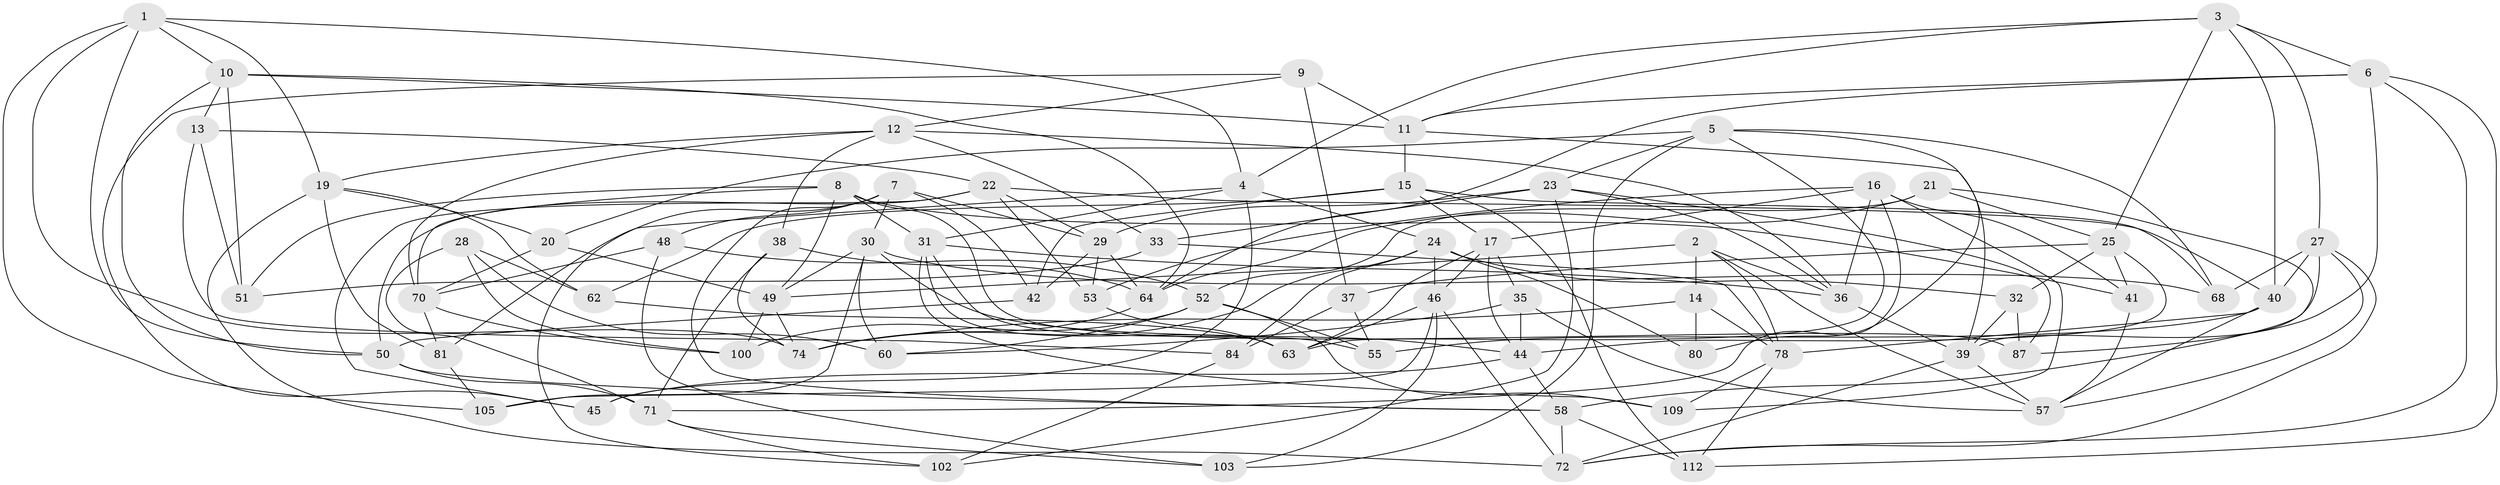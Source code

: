 // original degree distribution, {4: 1.0}
// Generated by graph-tools (version 1.1) at 2025/11/02/27/25 16:11:44]
// undirected, 71 vertices, 181 edges
graph export_dot {
graph [start="1"]
  node [color=gray90,style=filled];
  1 [super="+56"];
  2 [super="+98"];
  3 [super="+34"];
  4 [super="+85"];
  5 [super="+97"];
  6 [super="+61"];
  7 [super="+79"];
  8 [super="+26"];
  9;
  10 [super="+69"];
  11 [super="+47"];
  12 [super="+73"];
  13;
  14 [super="+108"];
  15 [super="+107"];
  16 [super="+59"];
  17 [super="+18"];
  19 [super="+111"];
  20;
  21;
  22 [super="+66"];
  23 [super="+67"];
  24 [super="+83"];
  25 [super="+43"];
  27 [super="+99"];
  28;
  29 [super="+95"];
  30 [super="+90"];
  31 [super="+94"];
  32;
  33;
  35;
  36 [super="+92"];
  37;
  38;
  39 [super="+77"];
  40 [super="+110"];
  41;
  42;
  44 [super="+86"];
  45;
  46 [super="+75"];
  48;
  49 [super="+82"];
  50 [super="+54"];
  51;
  52 [super="+89"];
  53;
  55;
  57 [super="+91"];
  58 [super="+96"];
  60;
  62;
  63 [super="+65"];
  64 [super="+93"];
  68;
  70 [super="+106"];
  71 [super="+101"];
  72 [super="+76"];
  74 [super="+88"];
  78 [super="+104"];
  80;
  81;
  84;
  87;
  100;
  102;
  103;
  105;
  109;
  112;
  1 -- 50;
  1 -- 4;
  1 -- 74;
  1 -- 19;
  1 -- 105;
  1 -- 10;
  2 -- 78;
  2 -- 49;
  2 -- 57;
  2 -- 14 [weight=2];
  2 -- 36;
  3 -- 40;
  3 -- 6;
  3 -- 11;
  3 -- 27;
  3 -- 25;
  3 -- 4;
  4 -- 31;
  4 -- 45;
  4 -- 24;
  4 -- 81;
  5 -- 63;
  5 -- 23;
  5 -- 80;
  5 -- 103;
  5 -- 20;
  5 -- 68;
  6 -- 112;
  6 -- 72;
  6 -- 87;
  6 -- 11;
  6 -- 64;
  7 -- 29;
  7 -- 48;
  7 -- 58;
  7 -- 42;
  7 -- 102;
  7 -- 30;
  8 -- 70;
  8 -- 87;
  8 -- 41;
  8 -- 51;
  8 -- 49;
  8 -- 31;
  9 -- 37;
  9 -- 45;
  9 -- 11;
  9 -- 12;
  10 -- 51;
  10 -- 13;
  10 -- 64;
  10 -- 11;
  10 -- 50;
  11 -- 15;
  11 -- 39;
  12 -- 33;
  12 -- 38;
  12 -- 19;
  12 -- 70;
  12 -- 36;
  13 -- 22;
  13 -- 84;
  13 -- 51;
  14 -- 78;
  14 -- 80 [weight=2];
  14 -- 74;
  15 -- 68;
  15 -- 112;
  15 -- 42;
  15 -- 62;
  15 -- 17;
  16 -- 109;
  16 -- 53;
  16 -- 71;
  16 -- 41;
  16 -- 17;
  16 -- 36;
  17 -- 46;
  17 -- 44;
  17 -- 63;
  17 -- 35;
  19 -- 62;
  19 -- 72;
  19 -- 81;
  19 -- 20;
  20 -- 49;
  20 -- 70;
  21 -- 58;
  21 -- 52;
  21 -- 64;
  21 -- 25;
  22 -- 53;
  22 -- 45;
  22 -- 40;
  22 -- 50;
  22 -- 29;
  23 -- 33;
  23 -- 29;
  23 -- 36;
  23 -- 87;
  23 -- 102;
  24 -- 80;
  24 -- 84;
  24 -- 32;
  24 -- 74;
  24 -- 46;
  25 -- 41;
  25 -- 37;
  25 -- 32;
  25 -- 44;
  27 -- 72;
  27 -- 39;
  27 -- 40;
  27 -- 57;
  27 -- 68;
  28 -- 60;
  28 -- 100;
  28 -- 62;
  28 -- 71;
  29 -- 42;
  29 -- 64;
  29 -- 53;
  30 -- 105;
  30 -- 68;
  30 -- 49;
  30 -- 60;
  30 -- 44;
  31 -- 55;
  31 -- 63;
  31 -- 36;
  31 -- 109;
  32 -- 87;
  32 -- 39;
  33 -- 51;
  33 -- 78;
  35 -- 60;
  35 -- 44;
  35 -- 57;
  36 -- 39;
  37 -- 84;
  37 -- 55;
  38 -- 64;
  38 -- 71;
  38 -- 74;
  39 -- 57;
  39 -- 72;
  40 -- 55;
  40 -- 57;
  40 -- 78;
  41 -- 57;
  42 -- 50;
  44 -- 45;
  44 -- 58;
  46 -- 63;
  46 -- 72;
  46 -- 105;
  46 -- 103;
  48 -- 103;
  48 -- 70;
  48 -- 52;
  49 -- 100;
  49 -- 74;
  50 -- 71;
  50 -- 58;
  52 -- 100;
  52 -- 60;
  52 -- 109;
  52 -- 55;
  53 -- 63;
  58 -- 112;
  58 -- 72;
  62 -- 63;
  64 -- 74;
  70 -- 100;
  70 -- 81;
  71 -- 103;
  71 -- 102;
  78 -- 109;
  78 -- 112;
  81 -- 105;
  84 -- 102;
}
